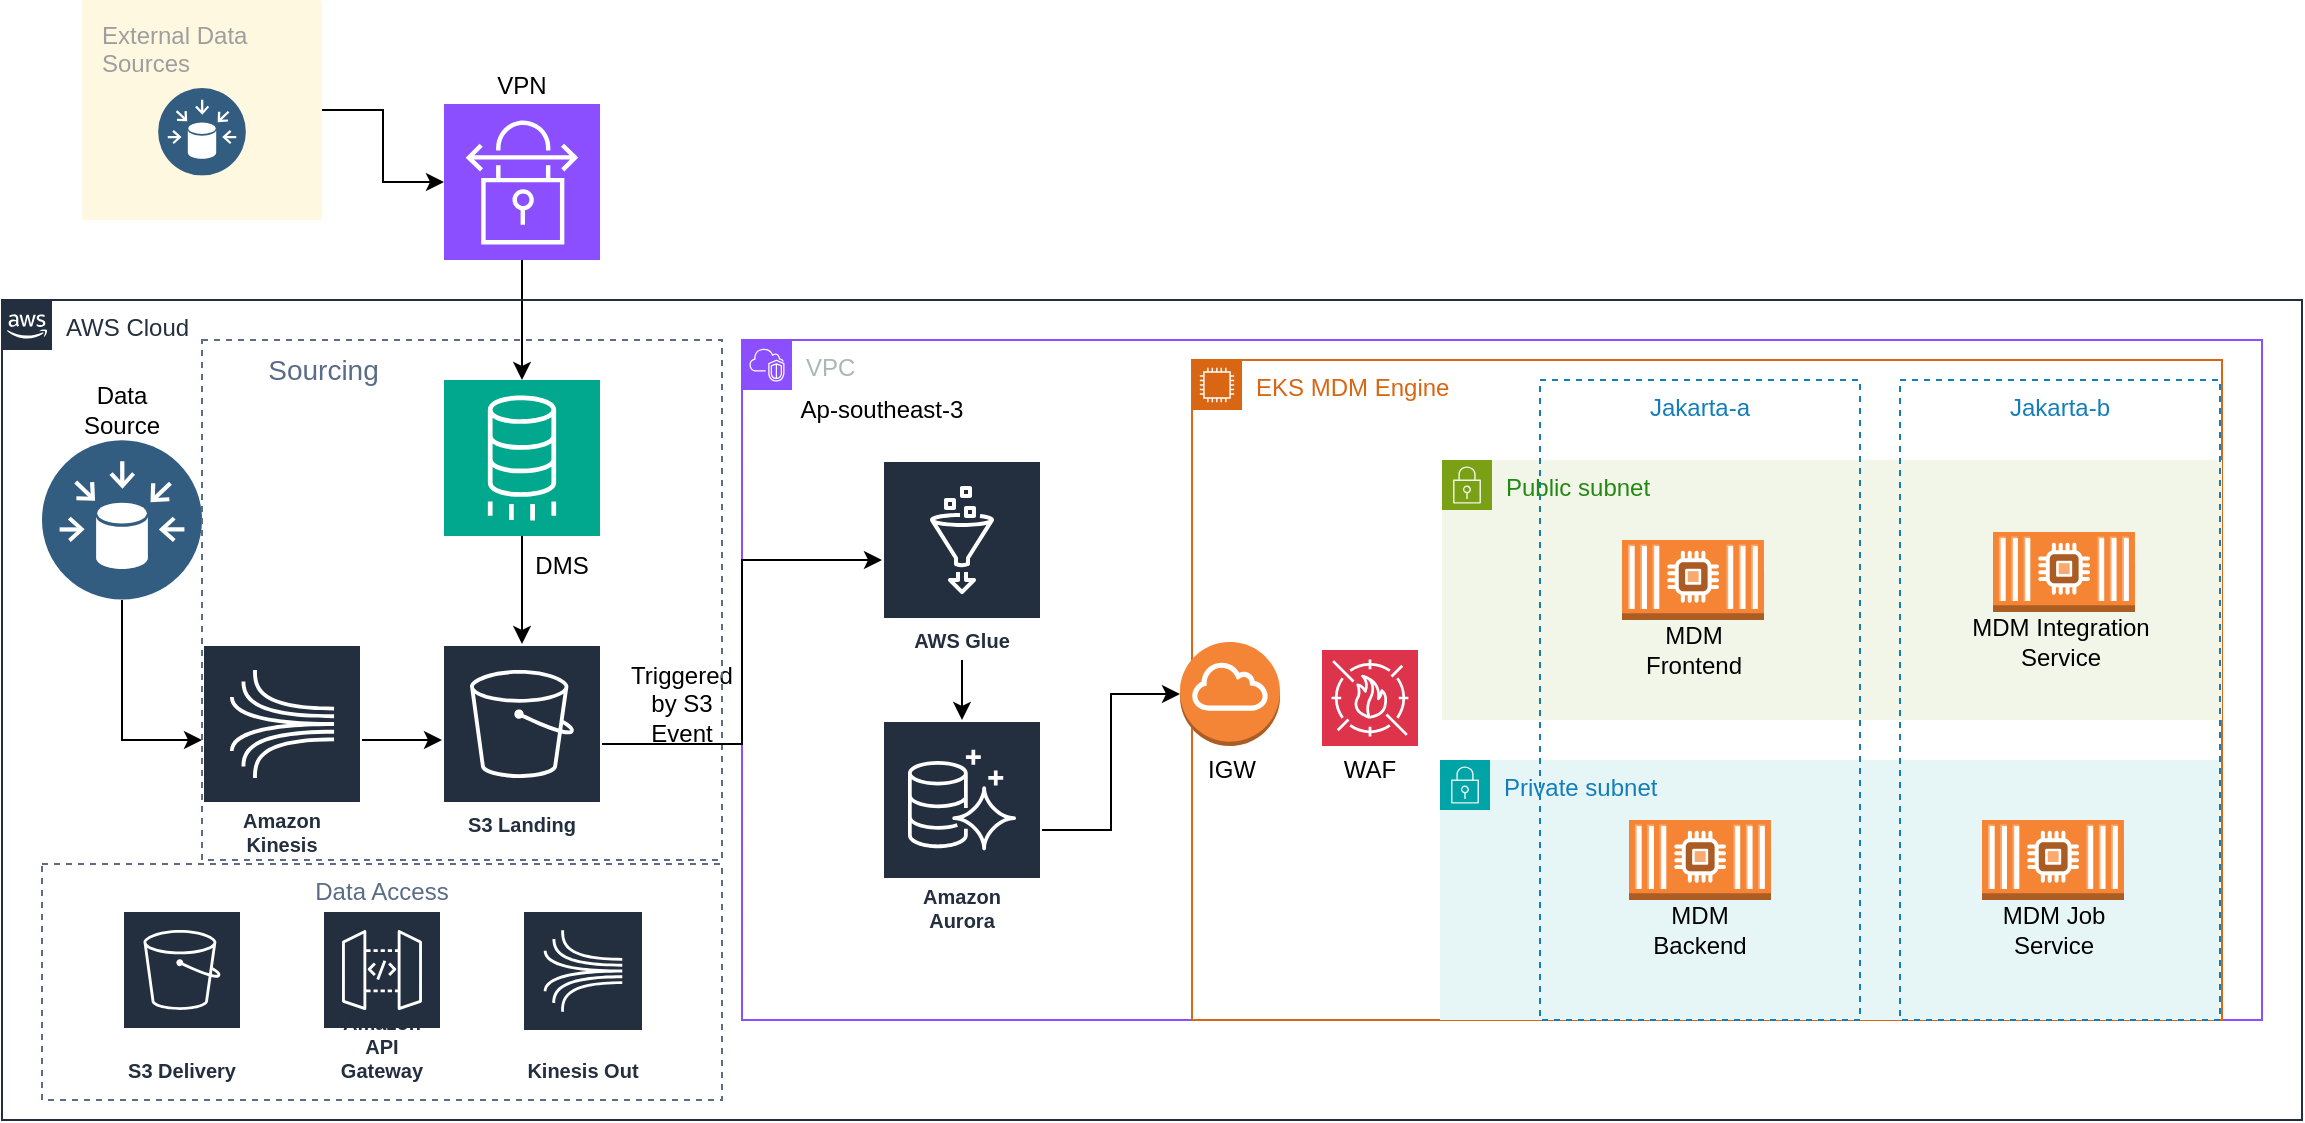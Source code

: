 <mxfile version="28.2.3">
  <diagram name="Page-1" id="M-LU1sMkkvmzN9nW0a7s">
    <mxGraphModel dx="1307" dy="666" grid="1" gridSize="10" guides="1" tooltips="1" connect="1" arrows="1" fold="1" page="1" pageScale="1" pageWidth="1400" pageHeight="850" math="0" shadow="0">
      <root>
        <mxCell id="0" />
        <mxCell id="1" parent="0" />
        <mxCell id="EsjXF3Q7St7qI5WScBuS-14" value="" style="edgeStyle=orthogonalEdgeStyle;rounded=0;orthogonalLoop=1;jettySize=auto;html=1;" edge="1" parent="1" source="Os7htlDQ0FxrwNbK94jg-4" target="EsjXF3Q7St7qI5WScBuS-13">
          <mxGeometry relative="1" as="geometry" />
        </mxCell>
        <mxCell id="Os7htlDQ0FxrwNbK94jg-4" value="" style="sketch=0;points=[[0,0,0],[0.25,0,0],[0.5,0,0],[0.75,0,0],[1,0,0],[0,1,0],[0.25,1,0],[0.5,1,0],[0.75,1,0],[1,1,0],[0,0.25,0],[0,0.5,0],[0,0.75,0],[1,0.25,0],[1,0.5,0],[1,0.75,0]];outlineConnect=0;fontColor=#232F3E;fillColor=#8C4FFF;strokeColor=#ffffff;dashed=0;verticalLabelPosition=bottom;verticalAlign=top;align=center;html=1;fontSize=12;fontStyle=0;aspect=fixed;shape=mxgraph.aws4.resourceIcon;resIcon=mxgraph.aws4.site_to_site_vpn;" parent="1" vertex="1">
          <mxGeometry x="261" y="92" width="78" height="78" as="geometry" />
        </mxCell>
        <mxCell id="Os7htlDQ0FxrwNbK94jg-5" style="edgeStyle=orthogonalEdgeStyle;rounded=0;orthogonalLoop=1;jettySize=auto;html=1;" parent="1" source="Os7htlDQ0FxrwNbK94jg-1" target="Os7htlDQ0FxrwNbK94jg-4" edge="1">
          <mxGeometry relative="1" as="geometry" />
        </mxCell>
        <mxCell id="EsjXF3Q7St7qI5WScBuS-1" value="AWS Cloud" style="points=[[0,0],[0.25,0],[0.5,0],[0.75,0],[1,0],[1,0.25],[1,0.5],[1,0.75],[1,1],[0.75,1],[0.5,1],[0.25,1],[0,1],[0,0.75],[0,0.5],[0,0.25]];outlineConnect=0;gradientColor=none;html=1;whiteSpace=wrap;fontSize=12;fontStyle=0;container=1;pointerEvents=0;collapsible=0;recursiveResize=0;shape=mxgraph.aws4.group;grIcon=mxgraph.aws4.group_aws_cloud_alt;strokeColor=#232F3E;fillColor=none;verticalAlign=top;align=left;spacingLeft=30;fontColor=#232F3E;dashed=0;" vertex="1" parent="1">
          <mxGeometry x="40" y="190" width="1150" height="410" as="geometry" />
        </mxCell>
        <mxCell id="EsjXF3Q7St7qI5WScBuS-16" value="" style="edgeStyle=orthogonalEdgeStyle;rounded=0;orthogonalLoop=1;jettySize=auto;html=1;" edge="1" parent="EsjXF3Q7St7qI5WScBuS-1" source="EsjXF3Q7St7qI5WScBuS-13" target="EsjXF3Q7St7qI5WScBuS-15">
          <mxGeometry relative="1" as="geometry" />
        </mxCell>
        <mxCell id="EsjXF3Q7St7qI5WScBuS-13" value="" style="sketch=0;points=[[0,0,0],[0.25,0,0],[0.5,0,0],[0.75,0,0],[1,0,0],[0,1,0],[0.25,1,0],[0.5,1,0],[0.75,1,0],[1,1,0],[0,0.25,0],[0,0.5,0],[0,0.75,0],[1,0.25,0],[1,0.5,0],[1,0.75,0]];outlineConnect=0;fontColor=#232F3E;fillColor=#01A88D;strokeColor=#ffffff;dashed=0;verticalLabelPosition=bottom;verticalAlign=top;align=center;html=1;fontSize=12;fontStyle=0;aspect=fixed;shape=mxgraph.aws4.resourceIcon;resIcon=mxgraph.aws4.database_migration_service;" vertex="1" parent="EsjXF3Q7St7qI5WScBuS-1">
          <mxGeometry x="221" y="40" width="78" height="78" as="geometry" />
        </mxCell>
        <mxCell id="EsjXF3Q7St7qI5WScBuS-15" value="S3 Landing" style="sketch=0;outlineConnect=0;fontColor=#232F3E;gradientColor=none;strokeColor=#ffffff;fillColor=#232F3E;dashed=0;verticalLabelPosition=middle;verticalAlign=bottom;align=center;html=1;whiteSpace=wrap;fontSize=10;fontStyle=1;spacing=3;shape=mxgraph.aws4.productIcon;prIcon=mxgraph.aws4.s3;" vertex="1" parent="EsjXF3Q7St7qI5WScBuS-1">
          <mxGeometry x="220" y="172" width="80" height="100" as="geometry" />
        </mxCell>
        <mxCell id="EsjXF3Q7St7qI5WScBuS-21" value="Triggered by S3 Event" style="text;html=1;align=center;verticalAlign=middle;whiteSpace=wrap;rounded=0;" vertex="1" parent="EsjXF3Q7St7qI5WScBuS-1">
          <mxGeometry x="310" y="187" width="60" height="30" as="geometry" />
        </mxCell>
        <mxCell id="EsjXF3Q7St7qI5WScBuS-23" value="DMS" style="text;html=1;align=center;verticalAlign=middle;whiteSpace=wrap;rounded=0;" vertex="1" parent="EsjXF3Q7St7qI5WScBuS-1">
          <mxGeometry x="250" y="118" width="60" height="30" as="geometry" />
        </mxCell>
        <mxCell id="EsjXF3Q7St7qI5WScBuS-27" style="edgeStyle=orthogonalEdgeStyle;rounded=0;orthogonalLoop=1;jettySize=auto;html=1;" edge="1" parent="EsjXF3Q7St7qI5WScBuS-1" source="EsjXF3Q7St7qI5WScBuS-24" target="EsjXF3Q7St7qI5WScBuS-25">
          <mxGeometry relative="1" as="geometry">
            <Array as="points">
              <mxPoint x="60" y="220" />
            </Array>
          </mxGeometry>
        </mxCell>
        <mxCell id="EsjXF3Q7St7qI5WScBuS-24" value="" style="image;aspect=fixed;perimeter=ellipsePerimeter;html=1;align=center;shadow=0;dashed=0;fontColor=#4277BB;labelBackgroundColor=default;fontSize=12;spacingTop=3;image=img/lib/ibm/data/data_sources.svg;" vertex="1" parent="EsjXF3Q7St7qI5WScBuS-1">
          <mxGeometry x="20" y="70" width="80" height="80" as="geometry" />
        </mxCell>
        <mxCell id="EsjXF3Q7St7qI5WScBuS-26" value="" style="edgeStyle=orthogonalEdgeStyle;rounded=0;orthogonalLoop=1;jettySize=auto;html=1;" edge="1" parent="EsjXF3Q7St7qI5WScBuS-1" source="EsjXF3Q7St7qI5WScBuS-25" target="EsjXF3Q7St7qI5WScBuS-15">
          <mxGeometry relative="1" as="geometry">
            <Array as="points">
              <mxPoint x="210" y="220" />
              <mxPoint x="210" y="220" />
            </Array>
          </mxGeometry>
        </mxCell>
        <mxCell id="EsjXF3Q7St7qI5WScBuS-25" value="Amazon Kinesis" style="sketch=0;outlineConnect=0;fontColor=#232F3E;gradientColor=none;strokeColor=#ffffff;fillColor=#232F3E;dashed=0;verticalLabelPosition=middle;verticalAlign=bottom;align=center;html=1;whiteSpace=wrap;fontSize=10;fontStyle=1;spacing=3;shape=mxgraph.aws4.productIcon;prIcon=mxgraph.aws4.kinesis;" vertex="1" parent="EsjXF3Q7St7qI5WScBuS-1">
          <mxGeometry x="100" y="172" width="80" height="110" as="geometry" />
        </mxCell>
        <mxCell id="EsjXF3Q7St7qI5WScBuS-28" value="Data Source" style="text;html=1;align=center;verticalAlign=middle;whiteSpace=wrap;rounded=0;" vertex="1" parent="EsjXF3Q7St7qI5WScBuS-1">
          <mxGeometry x="30" y="40" width="60" height="30" as="geometry" />
        </mxCell>
        <mxCell id="EsjXF3Q7St7qI5WScBuS-41" value="&lt;div&gt;&lt;font style=&quot;font-size: 14px;&quot;&gt;&lt;span style=&quot;white-space: pre;&quot;&gt;&#x9;&lt;/span&gt;Sourcing&lt;/font&gt;&lt;/div&gt;" style="fillColor=none;strokeColor=#5A6C86;dashed=1;verticalAlign=top;fontStyle=0;fontColor=#5A6C86;whiteSpace=wrap;html=1;align=left;" vertex="1" parent="EsjXF3Q7St7qI5WScBuS-1">
          <mxGeometry x="100" y="20" width="260" height="260" as="geometry" />
        </mxCell>
        <mxCell id="EsjXF3Q7St7qI5WScBuS-40" value="Data Access" style="fillColor=none;strokeColor=#5A6C86;dashed=1;verticalAlign=top;fontStyle=0;fontColor=#5A6C86;whiteSpace=wrap;html=1;" vertex="1" parent="EsjXF3Q7St7qI5WScBuS-1">
          <mxGeometry x="20" y="282" width="340" height="118" as="geometry" />
        </mxCell>
        <mxCell id="EsjXF3Q7St7qI5WScBuS-42" value="S3 Delivery" style="sketch=0;outlineConnect=0;fontColor=#232F3E;gradientColor=none;strokeColor=#ffffff;fillColor=#232F3E;dashed=0;verticalLabelPosition=middle;verticalAlign=bottom;align=center;html=1;whiteSpace=wrap;fontSize=10;fontStyle=1;spacing=3;shape=mxgraph.aws4.productIcon;prIcon=mxgraph.aws4.s3;" vertex="1" parent="EsjXF3Q7St7qI5WScBuS-1">
          <mxGeometry x="60" y="305" width="60" height="90" as="geometry" />
        </mxCell>
        <mxCell id="EsjXF3Q7St7qI5WScBuS-43" value="Amazon API Gateway" style="sketch=0;outlineConnect=0;fontColor=#232F3E;gradientColor=none;strokeColor=#ffffff;fillColor=#232F3E;dashed=0;verticalLabelPosition=middle;verticalAlign=bottom;align=center;html=1;whiteSpace=wrap;fontSize=10;fontStyle=1;spacing=3;shape=mxgraph.aws4.productIcon;prIcon=mxgraph.aws4.api_gateway;" vertex="1" parent="EsjXF3Q7St7qI5WScBuS-1">
          <mxGeometry x="160" y="305" width="60" height="90" as="geometry" />
        </mxCell>
        <mxCell id="EsjXF3Q7St7qI5WScBuS-44" value="Kinesis Out" style="sketch=0;outlineConnect=0;fontColor=#232F3E;gradientColor=none;strokeColor=#ffffff;fillColor=#232F3E;dashed=0;verticalLabelPosition=middle;verticalAlign=bottom;align=center;html=1;whiteSpace=wrap;fontSize=10;fontStyle=1;spacing=3;shape=mxgraph.aws4.productIcon;prIcon=mxgraph.aws4.kinesis;" vertex="1" parent="EsjXF3Q7St7qI5WScBuS-1">
          <mxGeometry x="260" y="305" width="61" height="90" as="geometry" />
        </mxCell>
        <mxCell id="EsjXF3Q7St7qI5WScBuS-3" value="" style="group" vertex="1" connectable="0" parent="1">
          <mxGeometry x="80" y="40" width="120" height="110" as="geometry" />
        </mxCell>
        <mxCell id="Os7htlDQ0FxrwNbK94jg-1" value="External Data&#xa;Sources" style="sketch=0;points=[[0,0,0],[0.25,0,0],[0.5,0,0],[0.75,0,0],[1,0,0],[1,0.25,0],[1,0.5,0],[1,0.75,0],[1,1,0],[0.75,1,0],[0.5,1,0],[0.25,1,0],[0,1,0],[0,0.75,0],[0,0.5,0],[0,0.25,0]];rounded=1;absoluteArcSize=1;arcSize=2;html=1;strokeColor=none;gradientColor=none;shadow=0;dashed=0;fontSize=12;fontColor=#9E9E9E;align=left;verticalAlign=top;spacing=10;spacingTop=-4;whiteSpace=wrap;fillColor=#FFF8E1;" parent="EsjXF3Q7St7qI5WScBuS-3" vertex="1">
          <mxGeometry width="120" height="110" as="geometry" />
        </mxCell>
        <mxCell id="Os7htlDQ0FxrwNbK94jg-2" value="" style="image;aspect=fixed;perimeter=ellipsePerimeter;html=1;align=center;shadow=0;dashed=0;fontColor=#4277BB;labelBackgroundColor=default;fontSize=12;spacingTop=3;image=img/lib/ibm/data/data_sources.svg;" parent="EsjXF3Q7St7qI5WScBuS-3" vertex="1">
          <mxGeometry x="38.04" y="44" width="43.92" height="43.92" as="geometry" />
        </mxCell>
        <mxCell id="EsjXF3Q7St7qI5WScBuS-7" value="VPC" style="points=[[0,0],[0.25,0],[0.5,0],[0.75,0],[1,0],[1,0.25],[1,0.5],[1,0.75],[1,1],[0.75,1],[0.5,1],[0.25,1],[0,1],[0,0.75],[0,0.5],[0,0.25]];outlineConnect=0;gradientColor=none;html=1;whiteSpace=wrap;fontSize=12;fontStyle=0;container=1;pointerEvents=0;collapsible=0;recursiveResize=0;shape=mxgraph.aws4.group;grIcon=mxgraph.aws4.group_vpc2;strokeColor=#8C4FFF;fillColor=none;verticalAlign=top;align=left;spacingLeft=30;fontColor=#AAB7B8;dashed=0;" vertex="1" parent="1">
          <mxGeometry x="410" y="210" width="760" height="340" as="geometry" />
        </mxCell>
        <mxCell id="EsjXF3Q7St7qI5WScBuS-11" value="Ap-southeast-3" style="text;html=1;align=center;verticalAlign=middle;whiteSpace=wrap;rounded=0;" vertex="1" parent="EsjXF3Q7St7qI5WScBuS-7">
          <mxGeometry x="20" y="20" width="100" height="30" as="geometry" />
        </mxCell>
        <mxCell id="EsjXF3Q7St7qI5WScBuS-36" value="EKS MDM Engine" style="points=[[0,0],[0.25,0],[0.5,0],[0.75,0],[1,0],[1,0.25],[1,0.5],[1,0.75],[1,1],[0.75,1],[0.5,1],[0.25,1],[0,1],[0,0.75],[0,0.5],[0,0.25]];outlineConnect=0;gradientColor=none;html=1;whiteSpace=wrap;fontSize=12;fontStyle=0;container=1;pointerEvents=0;collapsible=0;recursiveResize=0;shape=mxgraph.aws4.group;grIcon=mxgraph.aws4.group_ec2_instance_contents;strokeColor=#D86613;fillColor=none;verticalAlign=top;align=left;spacingLeft=30;fontColor=#D86613;dashed=0;" vertex="1" parent="EsjXF3Q7St7qI5WScBuS-7">
          <mxGeometry x="225" y="10" width="515" height="330" as="geometry" />
        </mxCell>
        <mxCell id="EsjXF3Q7St7qI5WScBuS-4" value="Public subnet" style="points=[[0,0],[0.25,0],[0.5,0],[0.75,0],[1,0],[1,0.25],[1,0.5],[1,0.75],[1,1],[0.75,1],[0.5,1],[0.25,1],[0,1],[0,0.75],[0,0.5],[0,0.25]];outlineConnect=0;gradientColor=none;html=1;whiteSpace=wrap;fontSize=12;fontStyle=0;container=1;pointerEvents=0;collapsible=0;recursiveResize=0;shape=mxgraph.aws4.group;grIcon=mxgraph.aws4.group_security_group;grStroke=0;strokeColor=#7AA116;fillColor=#F2F6E8;verticalAlign=top;align=left;spacingLeft=30;fontColor=#248814;dashed=0;" vertex="1" parent="EsjXF3Q7St7qI5WScBuS-36">
          <mxGeometry x="125" y="50" width="390" height="130" as="geometry" />
        </mxCell>
        <mxCell id="EsjXF3Q7St7qI5WScBuS-37" value="" style="sketch=0;points=[[0,0,0],[0.25,0,0],[0.5,0,0],[0.75,0,0],[1,0,0],[0,1,0],[0.25,1,0],[0.5,1,0],[0.75,1,0],[1,1,0],[0,0.25,0],[0,0.5,0],[0,0.75,0],[1,0.25,0],[1,0.5,0],[1,0.75,0]];outlineConnect=0;fontColor=#232F3E;fillColor=#DD344C;strokeColor=#ffffff;dashed=0;verticalLabelPosition=bottom;verticalAlign=top;align=center;html=1;fontSize=12;fontStyle=0;aspect=fixed;shape=mxgraph.aws4.resourceIcon;resIcon=mxgraph.aws4.waf;" vertex="1" parent="EsjXF3Q7St7qI5WScBuS-36">
          <mxGeometry x="65" y="145" width="48" height="48" as="geometry" />
        </mxCell>
        <mxCell id="EsjXF3Q7St7qI5WScBuS-12" value="" style="outlineConnect=0;dashed=0;verticalLabelPosition=bottom;verticalAlign=top;align=center;html=1;shape=mxgraph.aws3.internet_gateway;fillColor=#F58536;gradientColor=none;" vertex="1" parent="EsjXF3Q7St7qI5WScBuS-36">
          <mxGeometry x="-6" y="141" width="50" height="52" as="geometry" />
        </mxCell>
        <mxCell id="EsjXF3Q7St7qI5WScBuS-6" value="Private subnet" style="points=[[0,0],[0.25,0],[0.5,0],[0.75,0],[1,0],[1,0.25],[1,0.5],[1,0.75],[1,1],[0.75,1],[0.5,1],[0.25,1],[0,1],[0,0.75],[0,0.5],[0,0.25]];outlineConnect=0;gradientColor=none;html=1;whiteSpace=wrap;fontSize=12;fontStyle=0;container=1;pointerEvents=0;collapsible=0;recursiveResize=0;shape=mxgraph.aws4.group;grIcon=mxgraph.aws4.group_security_group;grStroke=0;strokeColor=#00A4A6;fillColor=#E6F6F7;verticalAlign=top;align=left;spacingLeft=30;fontColor=#147EBA;dashed=0;" vertex="1" parent="EsjXF3Q7St7qI5WScBuS-36">
          <mxGeometry x="124" y="200" width="390" height="130" as="geometry" />
        </mxCell>
        <mxCell id="EsjXF3Q7St7qI5WScBuS-45" value="WAF" style="text;html=1;align=center;verticalAlign=middle;whiteSpace=wrap;rounded=0;" vertex="1" parent="EsjXF3Q7St7qI5WScBuS-36">
          <mxGeometry x="59" y="190" width="60" height="30" as="geometry" />
        </mxCell>
        <mxCell id="EsjXF3Q7St7qI5WScBuS-46" value="IGW" style="text;html=1;align=center;verticalAlign=middle;whiteSpace=wrap;rounded=0;" vertex="1" parent="EsjXF3Q7St7qI5WScBuS-36">
          <mxGeometry x="-10" y="190" width="60" height="30" as="geometry" />
        </mxCell>
        <mxCell id="EsjXF3Q7St7qI5WScBuS-10" value="Jakarta-b" style="fillColor=none;strokeColor=#147EBA;dashed=1;verticalAlign=top;fontStyle=0;fontColor=#147EBA;whiteSpace=wrap;html=1;" vertex="1" parent="EsjXF3Q7St7qI5WScBuS-7">
          <mxGeometry x="579" y="20" width="160" height="320" as="geometry" />
        </mxCell>
        <mxCell id="EsjXF3Q7St7qI5WScBuS-29" value="Amazon&#xa;Aurora" style="sketch=0;outlineConnect=0;fontColor=#232F3E;gradientColor=none;strokeColor=#ffffff;fillColor=#232F3E;dashed=0;verticalLabelPosition=middle;verticalAlign=bottom;align=center;html=1;whiteSpace=wrap;fontSize=10;fontStyle=1;spacing=3;shape=mxgraph.aws4.productIcon;prIcon=mxgraph.aws4.aurora;" vertex="1" parent="EsjXF3Q7St7qI5WScBuS-7">
          <mxGeometry x="70" y="190" width="80" height="110" as="geometry" />
        </mxCell>
        <mxCell id="EsjXF3Q7St7qI5WScBuS-38" value="" style="edgeStyle=orthogonalEdgeStyle;rounded=0;orthogonalLoop=1;jettySize=auto;html=1;" edge="1" parent="EsjXF3Q7St7qI5WScBuS-7" source="EsjXF3Q7St7qI5WScBuS-19" target="EsjXF3Q7St7qI5WScBuS-29">
          <mxGeometry relative="1" as="geometry" />
        </mxCell>
        <mxCell id="EsjXF3Q7St7qI5WScBuS-19" value="AWS Glue" style="sketch=0;outlineConnect=0;fontColor=#232F3E;gradientColor=none;strokeColor=#ffffff;fillColor=#232F3E;dashed=0;verticalLabelPosition=middle;verticalAlign=bottom;align=center;html=1;whiteSpace=wrap;fontSize=10;fontStyle=1;spacing=3;shape=mxgraph.aws4.productIcon;prIcon=mxgraph.aws4.glue;" vertex="1" parent="EsjXF3Q7St7qI5WScBuS-7">
          <mxGeometry x="70" y="60" width="80" height="100" as="geometry" />
        </mxCell>
        <mxCell id="EsjXF3Q7St7qI5WScBuS-39" style="edgeStyle=orthogonalEdgeStyle;rounded=0;orthogonalLoop=1;jettySize=auto;html=1;" edge="1" parent="EsjXF3Q7St7qI5WScBuS-7" source="EsjXF3Q7St7qI5WScBuS-29" target="EsjXF3Q7St7qI5WScBuS-12">
          <mxGeometry relative="1" as="geometry" />
        </mxCell>
        <mxCell id="EsjXF3Q7St7qI5WScBuS-9" value="Jakarta-a" style="fillColor=none;strokeColor=#147EBA;dashed=1;verticalAlign=top;fontStyle=0;fontColor=#147EBA;whiteSpace=wrap;html=1;" vertex="1" parent="EsjXF3Q7St7qI5WScBuS-7">
          <mxGeometry x="399" y="20" width="160" height="320" as="geometry" />
        </mxCell>
        <mxCell id="EsjXF3Q7St7qI5WScBuS-49" value="" style="group" vertex="1" connectable="0" parent="EsjXF3Q7St7qI5WScBuS-7">
          <mxGeometry x="443.5" y="240" width="71" height="70" as="geometry" />
        </mxCell>
        <mxCell id="EsjXF3Q7St7qI5WScBuS-47" value="" style="outlineConnect=0;dashed=0;verticalLabelPosition=bottom;verticalAlign=top;align=center;html=1;shape=mxgraph.aws3.ec2_compute_container_2;fillColor=#F58534;gradientColor=none;" vertex="1" parent="EsjXF3Q7St7qI5WScBuS-49">
          <mxGeometry width="71" height="40" as="geometry" />
        </mxCell>
        <mxCell id="EsjXF3Q7St7qI5WScBuS-48" value="MDM Backend" style="text;html=1;align=center;verticalAlign=middle;whiteSpace=wrap;rounded=0;" vertex="1" parent="EsjXF3Q7St7qI5WScBuS-49">
          <mxGeometry x="5.5" y="40" width="60" height="30" as="geometry" />
        </mxCell>
        <mxCell id="EsjXF3Q7St7qI5WScBuS-50" value="" style="group" vertex="1" connectable="0" parent="EsjXF3Q7St7qI5WScBuS-7">
          <mxGeometry x="440" y="100" width="71" height="70" as="geometry" />
        </mxCell>
        <mxCell id="EsjXF3Q7St7qI5WScBuS-51" value="" style="outlineConnect=0;dashed=0;verticalLabelPosition=bottom;verticalAlign=top;align=center;html=1;shape=mxgraph.aws3.ec2_compute_container_2;fillColor=#F58534;gradientColor=none;" vertex="1" parent="EsjXF3Q7St7qI5WScBuS-50">
          <mxGeometry width="71" height="40" as="geometry" />
        </mxCell>
        <mxCell id="EsjXF3Q7St7qI5WScBuS-52" value="MDM Frontend" style="text;html=1;align=center;verticalAlign=middle;whiteSpace=wrap;rounded=0;" vertex="1" parent="EsjXF3Q7St7qI5WScBuS-50">
          <mxGeometry x="5.5" y="40" width="60" height="30" as="geometry" />
        </mxCell>
        <mxCell id="EsjXF3Q7St7qI5WScBuS-53" value="" style="group" vertex="1" connectable="0" parent="EsjXF3Q7St7qI5WScBuS-7">
          <mxGeometry x="625.5" y="96" width="110" height="70" as="geometry" />
        </mxCell>
        <mxCell id="EsjXF3Q7St7qI5WScBuS-54" value="" style="outlineConnect=0;dashed=0;verticalLabelPosition=bottom;verticalAlign=top;align=center;html=1;shape=mxgraph.aws3.ec2_compute_container_2;fillColor=#F58534;gradientColor=none;" vertex="1" parent="EsjXF3Q7St7qI5WScBuS-53">
          <mxGeometry width="71" height="40" as="geometry" />
        </mxCell>
        <mxCell id="EsjXF3Q7St7qI5WScBuS-57" value="" style="group" vertex="1" connectable="0" parent="EsjXF3Q7St7qI5WScBuS-7">
          <mxGeometry x="620" y="240" width="71" height="70" as="geometry" />
        </mxCell>
        <mxCell id="EsjXF3Q7St7qI5WScBuS-58" value="" style="outlineConnect=0;dashed=0;verticalLabelPosition=bottom;verticalAlign=top;align=center;html=1;shape=mxgraph.aws3.ec2_compute_container_2;fillColor=#F58534;gradientColor=none;" vertex="1" parent="EsjXF3Q7St7qI5WScBuS-57">
          <mxGeometry width="71" height="40" as="geometry" />
        </mxCell>
        <mxCell id="EsjXF3Q7St7qI5WScBuS-59" value="MDM Job Service" style="text;html=1;align=center;verticalAlign=middle;whiteSpace=wrap;rounded=0;" vertex="1" parent="EsjXF3Q7St7qI5WScBuS-57">
          <mxGeometry x="5.5" y="40" width="60" height="30" as="geometry" />
        </mxCell>
        <mxCell id="EsjXF3Q7St7qI5WScBuS-55" value="MDM Integration Service" style="text;html=1;align=center;verticalAlign=middle;whiteSpace=wrap;rounded=0;" vertex="1" parent="EsjXF3Q7St7qI5WScBuS-7">
          <mxGeometry x="606.75" y="136" width="104.5" height="30" as="geometry" />
        </mxCell>
        <mxCell id="EsjXF3Q7St7qI5WScBuS-35" value="VPN" style="text;html=1;align=center;verticalAlign=middle;whiteSpace=wrap;rounded=0;" vertex="1" parent="1">
          <mxGeometry x="270" y="68" width="60" height="30" as="geometry" />
        </mxCell>
        <mxCell id="EsjXF3Q7St7qI5WScBuS-20" value="" style="edgeStyle=orthogonalEdgeStyle;rounded=0;orthogonalLoop=1;jettySize=auto;html=1;" edge="1" parent="1" source="EsjXF3Q7St7qI5WScBuS-15" target="EsjXF3Q7St7qI5WScBuS-19">
          <mxGeometry relative="1" as="geometry" />
        </mxCell>
      </root>
    </mxGraphModel>
  </diagram>
</mxfile>
